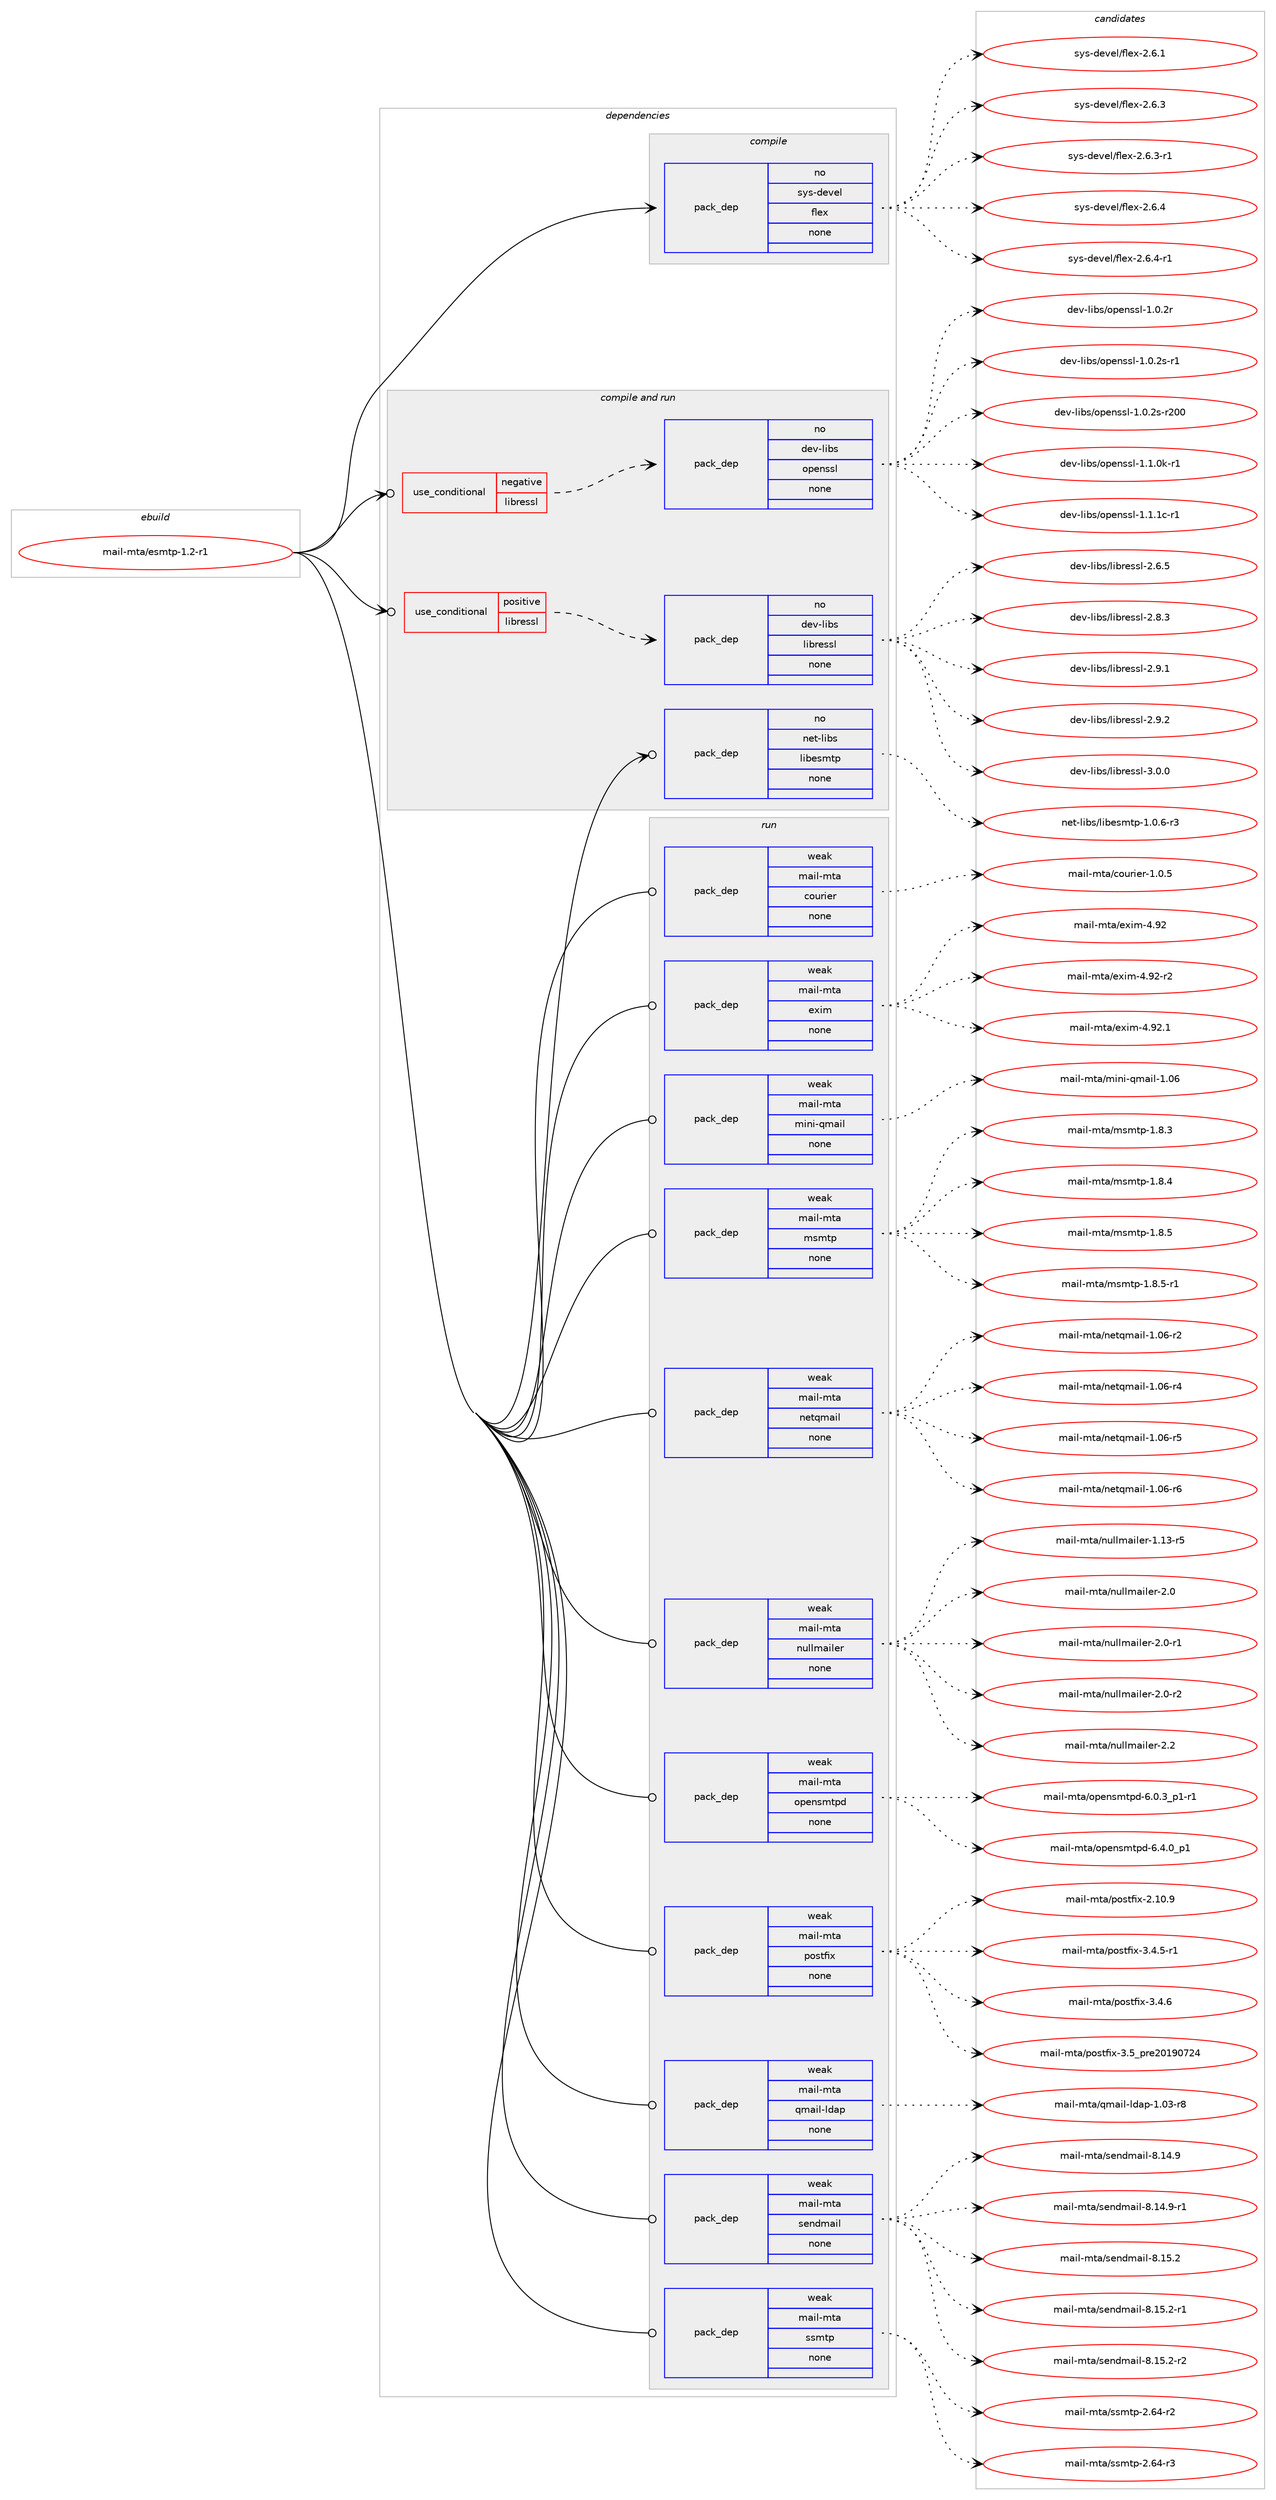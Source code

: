 digraph prolog {

# *************
# Graph options
# *************

newrank=true;
concentrate=true;
compound=true;
graph [rankdir=LR,fontname=Helvetica,fontsize=10,ranksep=1.5];#, ranksep=2.5, nodesep=0.2];
edge  [arrowhead=vee];
node  [fontname=Helvetica,fontsize=10];

# **********
# The ebuild
# **********

subgraph cluster_leftcol {
color=gray;
rank=same;
label=<<i>ebuild</i>>;
id [label="mail-mta/esmtp-1.2-r1", color=red, width=4, href="../mail-mta/esmtp-1.2-r1.svg"];
}

# ****************
# The dependencies
# ****************

subgraph cluster_midcol {
color=gray;
label=<<i>dependencies</i>>;
subgraph cluster_compile {
fillcolor="#eeeeee";
style=filled;
label=<<i>compile</i>>;
subgraph pack233 {
dependency245 [label=<<TABLE BORDER="0" CELLBORDER="1" CELLSPACING="0" CELLPADDING="4" WIDTH="220"><TR><TD ROWSPAN="6" CELLPADDING="30">pack_dep</TD></TR><TR><TD WIDTH="110">no</TD></TR><TR><TD>sys-devel</TD></TR><TR><TD>flex</TD></TR><TR><TD>none</TD></TR><TR><TD></TD></TR></TABLE>>, shape=none, color=blue];
}
id:e -> dependency245:w [weight=20,style="solid",arrowhead="vee"];
}
subgraph cluster_compileandrun {
fillcolor="#eeeeee";
style=filled;
label=<<i>compile and run</i>>;
subgraph cond10 {
dependency246 [label=<<TABLE BORDER="0" CELLBORDER="1" CELLSPACING="0" CELLPADDING="4"><TR><TD ROWSPAN="3" CELLPADDING="10">use_conditional</TD></TR><TR><TD>negative</TD></TR><TR><TD>libressl</TD></TR></TABLE>>, shape=none, color=red];
subgraph pack234 {
dependency247 [label=<<TABLE BORDER="0" CELLBORDER="1" CELLSPACING="0" CELLPADDING="4" WIDTH="220"><TR><TD ROWSPAN="6" CELLPADDING="30">pack_dep</TD></TR><TR><TD WIDTH="110">no</TD></TR><TR><TD>dev-libs</TD></TR><TR><TD>openssl</TD></TR><TR><TD>none</TD></TR><TR><TD></TD></TR></TABLE>>, shape=none, color=blue];
}
dependency246:e -> dependency247:w [weight=20,style="dashed",arrowhead="vee"];
}
id:e -> dependency246:w [weight=20,style="solid",arrowhead="odotvee"];
subgraph cond11 {
dependency248 [label=<<TABLE BORDER="0" CELLBORDER="1" CELLSPACING="0" CELLPADDING="4"><TR><TD ROWSPAN="3" CELLPADDING="10">use_conditional</TD></TR><TR><TD>positive</TD></TR><TR><TD>libressl</TD></TR></TABLE>>, shape=none, color=red];
subgraph pack235 {
dependency249 [label=<<TABLE BORDER="0" CELLBORDER="1" CELLSPACING="0" CELLPADDING="4" WIDTH="220"><TR><TD ROWSPAN="6" CELLPADDING="30">pack_dep</TD></TR><TR><TD WIDTH="110">no</TD></TR><TR><TD>dev-libs</TD></TR><TR><TD>libressl</TD></TR><TR><TD>none</TD></TR><TR><TD></TD></TR></TABLE>>, shape=none, color=blue];
}
dependency248:e -> dependency249:w [weight=20,style="dashed",arrowhead="vee"];
}
id:e -> dependency248:w [weight=20,style="solid",arrowhead="odotvee"];
subgraph pack236 {
dependency250 [label=<<TABLE BORDER="0" CELLBORDER="1" CELLSPACING="0" CELLPADDING="4" WIDTH="220"><TR><TD ROWSPAN="6" CELLPADDING="30">pack_dep</TD></TR><TR><TD WIDTH="110">no</TD></TR><TR><TD>net-libs</TD></TR><TR><TD>libesmtp</TD></TR><TR><TD>none</TD></TR><TR><TD></TD></TR></TABLE>>, shape=none, color=blue];
}
id:e -> dependency250:w [weight=20,style="solid",arrowhead="odotvee"];
}
subgraph cluster_run {
fillcolor="#eeeeee";
style=filled;
label=<<i>run</i>>;
subgraph pack237 {
dependency251 [label=<<TABLE BORDER="0" CELLBORDER="1" CELLSPACING="0" CELLPADDING="4" WIDTH="220"><TR><TD ROWSPAN="6" CELLPADDING="30">pack_dep</TD></TR><TR><TD WIDTH="110">weak</TD></TR><TR><TD>mail-mta</TD></TR><TR><TD>courier</TD></TR><TR><TD>none</TD></TR><TR><TD></TD></TR></TABLE>>, shape=none, color=blue];
}
id:e -> dependency251:w [weight=20,style="solid",arrowhead="odot"];
subgraph pack238 {
dependency252 [label=<<TABLE BORDER="0" CELLBORDER="1" CELLSPACING="0" CELLPADDING="4" WIDTH="220"><TR><TD ROWSPAN="6" CELLPADDING="30">pack_dep</TD></TR><TR><TD WIDTH="110">weak</TD></TR><TR><TD>mail-mta</TD></TR><TR><TD>exim</TD></TR><TR><TD>none</TD></TR><TR><TD></TD></TR></TABLE>>, shape=none, color=blue];
}
id:e -> dependency252:w [weight=20,style="solid",arrowhead="odot"];
subgraph pack239 {
dependency253 [label=<<TABLE BORDER="0" CELLBORDER="1" CELLSPACING="0" CELLPADDING="4" WIDTH="220"><TR><TD ROWSPAN="6" CELLPADDING="30">pack_dep</TD></TR><TR><TD WIDTH="110">weak</TD></TR><TR><TD>mail-mta</TD></TR><TR><TD>mini-qmail</TD></TR><TR><TD>none</TD></TR><TR><TD></TD></TR></TABLE>>, shape=none, color=blue];
}
id:e -> dependency253:w [weight=20,style="solid",arrowhead="odot"];
subgraph pack240 {
dependency254 [label=<<TABLE BORDER="0" CELLBORDER="1" CELLSPACING="0" CELLPADDING="4" WIDTH="220"><TR><TD ROWSPAN="6" CELLPADDING="30">pack_dep</TD></TR><TR><TD WIDTH="110">weak</TD></TR><TR><TD>mail-mta</TD></TR><TR><TD>msmtp</TD></TR><TR><TD>none</TD></TR><TR><TD></TD></TR></TABLE>>, shape=none, color=blue];
}
id:e -> dependency254:w [weight=20,style="solid",arrowhead="odot"];
subgraph pack241 {
dependency255 [label=<<TABLE BORDER="0" CELLBORDER="1" CELLSPACING="0" CELLPADDING="4" WIDTH="220"><TR><TD ROWSPAN="6" CELLPADDING="30">pack_dep</TD></TR><TR><TD WIDTH="110">weak</TD></TR><TR><TD>mail-mta</TD></TR><TR><TD>netqmail</TD></TR><TR><TD>none</TD></TR><TR><TD></TD></TR></TABLE>>, shape=none, color=blue];
}
id:e -> dependency255:w [weight=20,style="solid",arrowhead="odot"];
subgraph pack242 {
dependency256 [label=<<TABLE BORDER="0" CELLBORDER="1" CELLSPACING="0" CELLPADDING="4" WIDTH="220"><TR><TD ROWSPAN="6" CELLPADDING="30">pack_dep</TD></TR><TR><TD WIDTH="110">weak</TD></TR><TR><TD>mail-mta</TD></TR><TR><TD>nullmailer</TD></TR><TR><TD>none</TD></TR><TR><TD></TD></TR></TABLE>>, shape=none, color=blue];
}
id:e -> dependency256:w [weight=20,style="solid",arrowhead="odot"];
subgraph pack243 {
dependency257 [label=<<TABLE BORDER="0" CELLBORDER="1" CELLSPACING="0" CELLPADDING="4" WIDTH="220"><TR><TD ROWSPAN="6" CELLPADDING="30">pack_dep</TD></TR><TR><TD WIDTH="110">weak</TD></TR><TR><TD>mail-mta</TD></TR><TR><TD>opensmtpd</TD></TR><TR><TD>none</TD></TR><TR><TD></TD></TR></TABLE>>, shape=none, color=blue];
}
id:e -> dependency257:w [weight=20,style="solid",arrowhead="odot"];
subgraph pack244 {
dependency258 [label=<<TABLE BORDER="0" CELLBORDER="1" CELLSPACING="0" CELLPADDING="4" WIDTH="220"><TR><TD ROWSPAN="6" CELLPADDING="30">pack_dep</TD></TR><TR><TD WIDTH="110">weak</TD></TR><TR><TD>mail-mta</TD></TR><TR><TD>postfix</TD></TR><TR><TD>none</TD></TR><TR><TD></TD></TR></TABLE>>, shape=none, color=blue];
}
id:e -> dependency258:w [weight=20,style="solid",arrowhead="odot"];
subgraph pack245 {
dependency259 [label=<<TABLE BORDER="0" CELLBORDER="1" CELLSPACING="0" CELLPADDING="4" WIDTH="220"><TR><TD ROWSPAN="6" CELLPADDING="30">pack_dep</TD></TR><TR><TD WIDTH="110">weak</TD></TR><TR><TD>mail-mta</TD></TR><TR><TD>qmail-ldap</TD></TR><TR><TD>none</TD></TR><TR><TD></TD></TR></TABLE>>, shape=none, color=blue];
}
id:e -> dependency259:w [weight=20,style="solid",arrowhead="odot"];
subgraph pack246 {
dependency260 [label=<<TABLE BORDER="0" CELLBORDER="1" CELLSPACING="0" CELLPADDING="4" WIDTH="220"><TR><TD ROWSPAN="6" CELLPADDING="30">pack_dep</TD></TR><TR><TD WIDTH="110">weak</TD></TR><TR><TD>mail-mta</TD></TR><TR><TD>sendmail</TD></TR><TR><TD>none</TD></TR><TR><TD></TD></TR></TABLE>>, shape=none, color=blue];
}
id:e -> dependency260:w [weight=20,style="solid",arrowhead="odot"];
subgraph pack247 {
dependency261 [label=<<TABLE BORDER="0" CELLBORDER="1" CELLSPACING="0" CELLPADDING="4" WIDTH="220"><TR><TD ROWSPAN="6" CELLPADDING="30">pack_dep</TD></TR><TR><TD WIDTH="110">weak</TD></TR><TR><TD>mail-mta</TD></TR><TR><TD>ssmtp</TD></TR><TR><TD>none</TD></TR><TR><TD></TD></TR></TABLE>>, shape=none, color=blue];
}
id:e -> dependency261:w [weight=20,style="solid",arrowhead="odot"];
}
}

# **************
# The candidates
# **************

subgraph cluster_choices {
rank=same;
color=gray;
label=<<i>candidates</i>>;

subgraph choice233 {
color=black;
nodesep=1;
choice1151211154510010111810110847102108101120455046544649 [label="sys-devel/flex-2.6.1", color=red, width=4,href="../sys-devel/flex-2.6.1.svg"];
choice1151211154510010111810110847102108101120455046544651 [label="sys-devel/flex-2.6.3", color=red, width=4,href="../sys-devel/flex-2.6.3.svg"];
choice11512111545100101118101108471021081011204550465446514511449 [label="sys-devel/flex-2.6.3-r1", color=red, width=4,href="../sys-devel/flex-2.6.3-r1.svg"];
choice1151211154510010111810110847102108101120455046544652 [label="sys-devel/flex-2.6.4", color=red, width=4,href="../sys-devel/flex-2.6.4.svg"];
choice11512111545100101118101108471021081011204550465446524511449 [label="sys-devel/flex-2.6.4-r1", color=red, width=4,href="../sys-devel/flex-2.6.4-r1.svg"];
dependency245:e -> choice1151211154510010111810110847102108101120455046544649:w [style=dotted,weight="100"];
dependency245:e -> choice1151211154510010111810110847102108101120455046544651:w [style=dotted,weight="100"];
dependency245:e -> choice11512111545100101118101108471021081011204550465446514511449:w [style=dotted,weight="100"];
dependency245:e -> choice1151211154510010111810110847102108101120455046544652:w [style=dotted,weight="100"];
dependency245:e -> choice11512111545100101118101108471021081011204550465446524511449:w [style=dotted,weight="100"];
}
subgraph choice234 {
color=black;
nodesep=1;
choice100101118451081059811547111112101110115115108454946484650114 [label="dev-libs/openssl-1.0.2r", color=red, width=4,href="../dev-libs/openssl-1.0.2r.svg"];
choice1001011184510810598115471111121011101151151084549464846501154511449 [label="dev-libs/openssl-1.0.2s-r1", color=red, width=4,href="../dev-libs/openssl-1.0.2s-r1.svg"];
choice10010111845108105981154711111210111011511510845494648465011545114504848 [label="dev-libs/openssl-1.0.2s-r200", color=red, width=4,href="../dev-libs/openssl-1.0.2s-r200.svg"];
choice1001011184510810598115471111121011101151151084549464946481074511449 [label="dev-libs/openssl-1.1.0k-r1", color=red, width=4,href="../dev-libs/openssl-1.1.0k-r1.svg"];
choice100101118451081059811547111112101110115115108454946494649994511449 [label="dev-libs/openssl-1.1.1c-r1", color=red, width=4,href="../dev-libs/openssl-1.1.1c-r1.svg"];
dependency247:e -> choice100101118451081059811547111112101110115115108454946484650114:w [style=dotted,weight="100"];
dependency247:e -> choice1001011184510810598115471111121011101151151084549464846501154511449:w [style=dotted,weight="100"];
dependency247:e -> choice10010111845108105981154711111210111011511510845494648465011545114504848:w [style=dotted,weight="100"];
dependency247:e -> choice1001011184510810598115471111121011101151151084549464946481074511449:w [style=dotted,weight="100"];
dependency247:e -> choice100101118451081059811547111112101110115115108454946494649994511449:w [style=dotted,weight="100"];
}
subgraph choice235 {
color=black;
nodesep=1;
choice10010111845108105981154710810598114101115115108455046544653 [label="dev-libs/libressl-2.6.5", color=red, width=4,href="../dev-libs/libressl-2.6.5.svg"];
choice10010111845108105981154710810598114101115115108455046564651 [label="dev-libs/libressl-2.8.3", color=red, width=4,href="../dev-libs/libressl-2.8.3.svg"];
choice10010111845108105981154710810598114101115115108455046574649 [label="dev-libs/libressl-2.9.1", color=red, width=4,href="../dev-libs/libressl-2.9.1.svg"];
choice10010111845108105981154710810598114101115115108455046574650 [label="dev-libs/libressl-2.9.2", color=red, width=4,href="../dev-libs/libressl-2.9.2.svg"];
choice10010111845108105981154710810598114101115115108455146484648 [label="dev-libs/libressl-3.0.0", color=red, width=4,href="../dev-libs/libressl-3.0.0.svg"];
dependency249:e -> choice10010111845108105981154710810598114101115115108455046544653:w [style=dotted,weight="100"];
dependency249:e -> choice10010111845108105981154710810598114101115115108455046564651:w [style=dotted,weight="100"];
dependency249:e -> choice10010111845108105981154710810598114101115115108455046574649:w [style=dotted,weight="100"];
dependency249:e -> choice10010111845108105981154710810598114101115115108455046574650:w [style=dotted,weight="100"];
dependency249:e -> choice10010111845108105981154710810598114101115115108455146484648:w [style=dotted,weight="100"];
}
subgraph choice236 {
color=black;
nodesep=1;
choice110101116451081059811547108105981011151091161124549464846544511451 [label="net-libs/libesmtp-1.0.6-r3", color=red, width=4,href="../net-libs/libesmtp-1.0.6-r3.svg"];
dependency250:e -> choice110101116451081059811547108105981011151091161124549464846544511451:w [style=dotted,weight="100"];
}
subgraph choice237 {
color=black;
nodesep=1;
choice1099710510845109116974799111117114105101114454946484653 [label="mail-mta/courier-1.0.5", color=red, width=4,href="../mail-mta/courier-1.0.5.svg"];
dependency251:e -> choice1099710510845109116974799111117114105101114454946484653:w [style=dotted,weight="100"];
}
subgraph choice238 {
color=black;
nodesep=1;
choice109971051084510911697471011201051094552465750 [label="mail-mta/exim-4.92", color=red, width=4,href="../mail-mta/exim-4.92.svg"];
choice1099710510845109116974710112010510945524657504511450 [label="mail-mta/exim-4.92-r2", color=red, width=4,href="../mail-mta/exim-4.92-r2.svg"];
choice1099710510845109116974710112010510945524657504649 [label="mail-mta/exim-4.92.1", color=red, width=4,href="../mail-mta/exim-4.92.1.svg"];
dependency252:e -> choice109971051084510911697471011201051094552465750:w [style=dotted,weight="100"];
dependency252:e -> choice1099710510845109116974710112010510945524657504511450:w [style=dotted,weight="100"];
dependency252:e -> choice1099710510845109116974710112010510945524657504649:w [style=dotted,weight="100"];
}
subgraph choice239 {
color=black;
nodesep=1;
choice1099710510845109116974710910511010545113109971051084549464854 [label="mail-mta/mini-qmail-1.06", color=red, width=4,href="../mail-mta/mini-qmail-1.06.svg"];
dependency253:e -> choice1099710510845109116974710910511010545113109971051084549464854:w [style=dotted,weight="100"];
}
subgraph choice240 {
color=black;
nodesep=1;
choice10997105108451091169747109115109116112454946564651 [label="mail-mta/msmtp-1.8.3", color=red, width=4,href="../mail-mta/msmtp-1.8.3.svg"];
choice10997105108451091169747109115109116112454946564652 [label="mail-mta/msmtp-1.8.4", color=red, width=4,href="../mail-mta/msmtp-1.8.4.svg"];
choice10997105108451091169747109115109116112454946564653 [label="mail-mta/msmtp-1.8.5", color=red, width=4,href="../mail-mta/msmtp-1.8.5.svg"];
choice109971051084510911697471091151091161124549465646534511449 [label="mail-mta/msmtp-1.8.5-r1", color=red, width=4,href="../mail-mta/msmtp-1.8.5-r1.svg"];
dependency254:e -> choice10997105108451091169747109115109116112454946564651:w [style=dotted,weight="100"];
dependency254:e -> choice10997105108451091169747109115109116112454946564652:w [style=dotted,weight="100"];
dependency254:e -> choice10997105108451091169747109115109116112454946564653:w [style=dotted,weight="100"];
dependency254:e -> choice109971051084510911697471091151091161124549465646534511449:w [style=dotted,weight="100"];
}
subgraph choice241 {
color=black;
nodesep=1;
choice109971051084510911697471101011161131099710510845494648544511450 [label="mail-mta/netqmail-1.06-r2", color=red, width=4,href="../mail-mta/netqmail-1.06-r2.svg"];
choice109971051084510911697471101011161131099710510845494648544511452 [label="mail-mta/netqmail-1.06-r4", color=red, width=4,href="../mail-mta/netqmail-1.06-r4.svg"];
choice109971051084510911697471101011161131099710510845494648544511453 [label="mail-mta/netqmail-1.06-r5", color=red, width=4,href="../mail-mta/netqmail-1.06-r5.svg"];
choice109971051084510911697471101011161131099710510845494648544511454 [label="mail-mta/netqmail-1.06-r6", color=red, width=4,href="../mail-mta/netqmail-1.06-r6.svg"];
dependency255:e -> choice109971051084510911697471101011161131099710510845494648544511450:w [style=dotted,weight="100"];
dependency255:e -> choice109971051084510911697471101011161131099710510845494648544511452:w [style=dotted,weight="100"];
dependency255:e -> choice109971051084510911697471101011161131099710510845494648544511453:w [style=dotted,weight="100"];
dependency255:e -> choice109971051084510911697471101011161131099710510845494648544511454:w [style=dotted,weight="100"];
}
subgraph choice242 {
color=black;
nodesep=1;
choice109971051084510911697471101171081081099710510810111445494649514511453 [label="mail-mta/nullmailer-1.13-r5", color=red, width=4,href="../mail-mta/nullmailer-1.13-r5.svg"];
choice109971051084510911697471101171081081099710510810111445504648 [label="mail-mta/nullmailer-2.0", color=red, width=4,href="../mail-mta/nullmailer-2.0.svg"];
choice1099710510845109116974711011710810810997105108101114455046484511449 [label="mail-mta/nullmailer-2.0-r1", color=red, width=4,href="../mail-mta/nullmailer-2.0-r1.svg"];
choice1099710510845109116974711011710810810997105108101114455046484511450 [label="mail-mta/nullmailer-2.0-r2", color=red, width=4,href="../mail-mta/nullmailer-2.0-r2.svg"];
choice109971051084510911697471101171081081099710510810111445504650 [label="mail-mta/nullmailer-2.2", color=red, width=4,href="../mail-mta/nullmailer-2.2.svg"];
dependency256:e -> choice109971051084510911697471101171081081099710510810111445494649514511453:w [style=dotted,weight="100"];
dependency256:e -> choice109971051084510911697471101171081081099710510810111445504648:w [style=dotted,weight="100"];
dependency256:e -> choice1099710510845109116974711011710810810997105108101114455046484511449:w [style=dotted,weight="100"];
dependency256:e -> choice1099710510845109116974711011710810810997105108101114455046484511450:w [style=dotted,weight="100"];
dependency256:e -> choice109971051084510911697471101171081081099710510810111445504650:w [style=dotted,weight="100"];
}
subgraph choice243 {
color=black;
nodesep=1;
choice1099710510845109116974711111210111011510911611210045544648465195112494511449 [label="mail-mta/opensmtpd-6.0.3_p1-r1", color=red, width=4,href="../mail-mta/opensmtpd-6.0.3_p1-r1.svg"];
choice109971051084510911697471111121011101151091161121004554465246489511249 [label="mail-mta/opensmtpd-6.4.0_p1", color=red, width=4,href="../mail-mta/opensmtpd-6.4.0_p1.svg"];
dependency257:e -> choice1099710510845109116974711111210111011510911611210045544648465195112494511449:w [style=dotted,weight="100"];
dependency257:e -> choice109971051084510911697471111121011101151091161121004554465246489511249:w [style=dotted,weight="100"];
}
subgraph choice244 {
color=black;
nodesep=1;
choice1099710510845109116974711211111511610210512045504649484657 [label="mail-mta/postfix-2.10.9", color=red, width=4,href="../mail-mta/postfix-2.10.9.svg"];
choice109971051084510911697471121111151161021051204551465246534511449 [label="mail-mta/postfix-3.4.5-r1", color=red, width=4,href="../mail-mta/postfix-3.4.5-r1.svg"];
choice10997105108451091169747112111115116102105120455146524654 [label="mail-mta/postfix-3.4.6", color=red, width=4,href="../mail-mta/postfix-3.4.6.svg"];
choice1099710510845109116974711211111511610210512045514653951121141015048495748555052 [label="mail-mta/postfix-3.5_pre20190724", color=red, width=4,href="../mail-mta/postfix-3.5_pre20190724.svg"];
dependency258:e -> choice1099710510845109116974711211111511610210512045504649484657:w [style=dotted,weight="100"];
dependency258:e -> choice109971051084510911697471121111151161021051204551465246534511449:w [style=dotted,weight="100"];
dependency258:e -> choice10997105108451091169747112111115116102105120455146524654:w [style=dotted,weight="100"];
dependency258:e -> choice1099710510845109116974711211111511610210512045514653951121141015048495748555052:w [style=dotted,weight="100"];
}
subgraph choice245 {
color=black;
nodesep=1;
choice1099710510845109116974711310997105108451081009711245494648514511456 [label="mail-mta/qmail-ldap-1.03-r8", color=red, width=4,href="../mail-mta/qmail-ldap-1.03-r8.svg"];
dependency259:e -> choice1099710510845109116974711310997105108451081009711245494648514511456:w [style=dotted,weight="100"];
}
subgraph choice246 {
color=black;
nodesep=1;
choice109971051084510911697471151011101001099710510845564649524657 [label="mail-mta/sendmail-8.14.9", color=red, width=4,href="../mail-mta/sendmail-8.14.9.svg"];
choice1099710510845109116974711510111010010997105108455646495246574511449 [label="mail-mta/sendmail-8.14.9-r1", color=red, width=4,href="../mail-mta/sendmail-8.14.9-r1.svg"];
choice109971051084510911697471151011101001099710510845564649534650 [label="mail-mta/sendmail-8.15.2", color=red, width=4,href="../mail-mta/sendmail-8.15.2.svg"];
choice1099710510845109116974711510111010010997105108455646495346504511449 [label="mail-mta/sendmail-8.15.2-r1", color=red, width=4,href="../mail-mta/sendmail-8.15.2-r1.svg"];
choice1099710510845109116974711510111010010997105108455646495346504511450 [label="mail-mta/sendmail-8.15.2-r2", color=red, width=4,href="../mail-mta/sendmail-8.15.2-r2.svg"];
dependency260:e -> choice109971051084510911697471151011101001099710510845564649524657:w [style=dotted,weight="100"];
dependency260:e -> choice1099710510845109116974711510111010010997105108455646495246574511449:w [style=dotted,weight="100"];
dependency260:e -> choice109971051084510911697471151011101001099710510845564649534650:w [style=dotted,weight="100"];
dependency260:e -> choice1099710510845109116974711510111010010997105108455646495346504511449:w [style=dotted,weight="100"];
dependency260:e -> choice1099710510845109116974711510111010010997105108455646495346504511450:w [style=dotted,weight="100"];
}
subgraph choice247 {
color=black;
nodesep=1;
choice1099710510845109116974711511510911611245504654524511450 [label="mail-mta/ssmtp-2.64-r2", color=red, width=4,href="../mail-mta/ssmtp-2.64-r2.svg"];
choice1099710510845109116974711511510911611245504654524511451 [label="mail-mta/ssmtp-2.64-r3", color=red, width=4,href="../mail-mta/ssmtp-2.64-r3.svg"];
dependency261:e -> choice1099710510845109116974711511510911611245504654524511450:w [style=dotted,weight="100"];
dependency261:e -> choice1099710510845109116974711511510911611245504654524511451:w [style=dotted,weight="100"];
}
}

}
